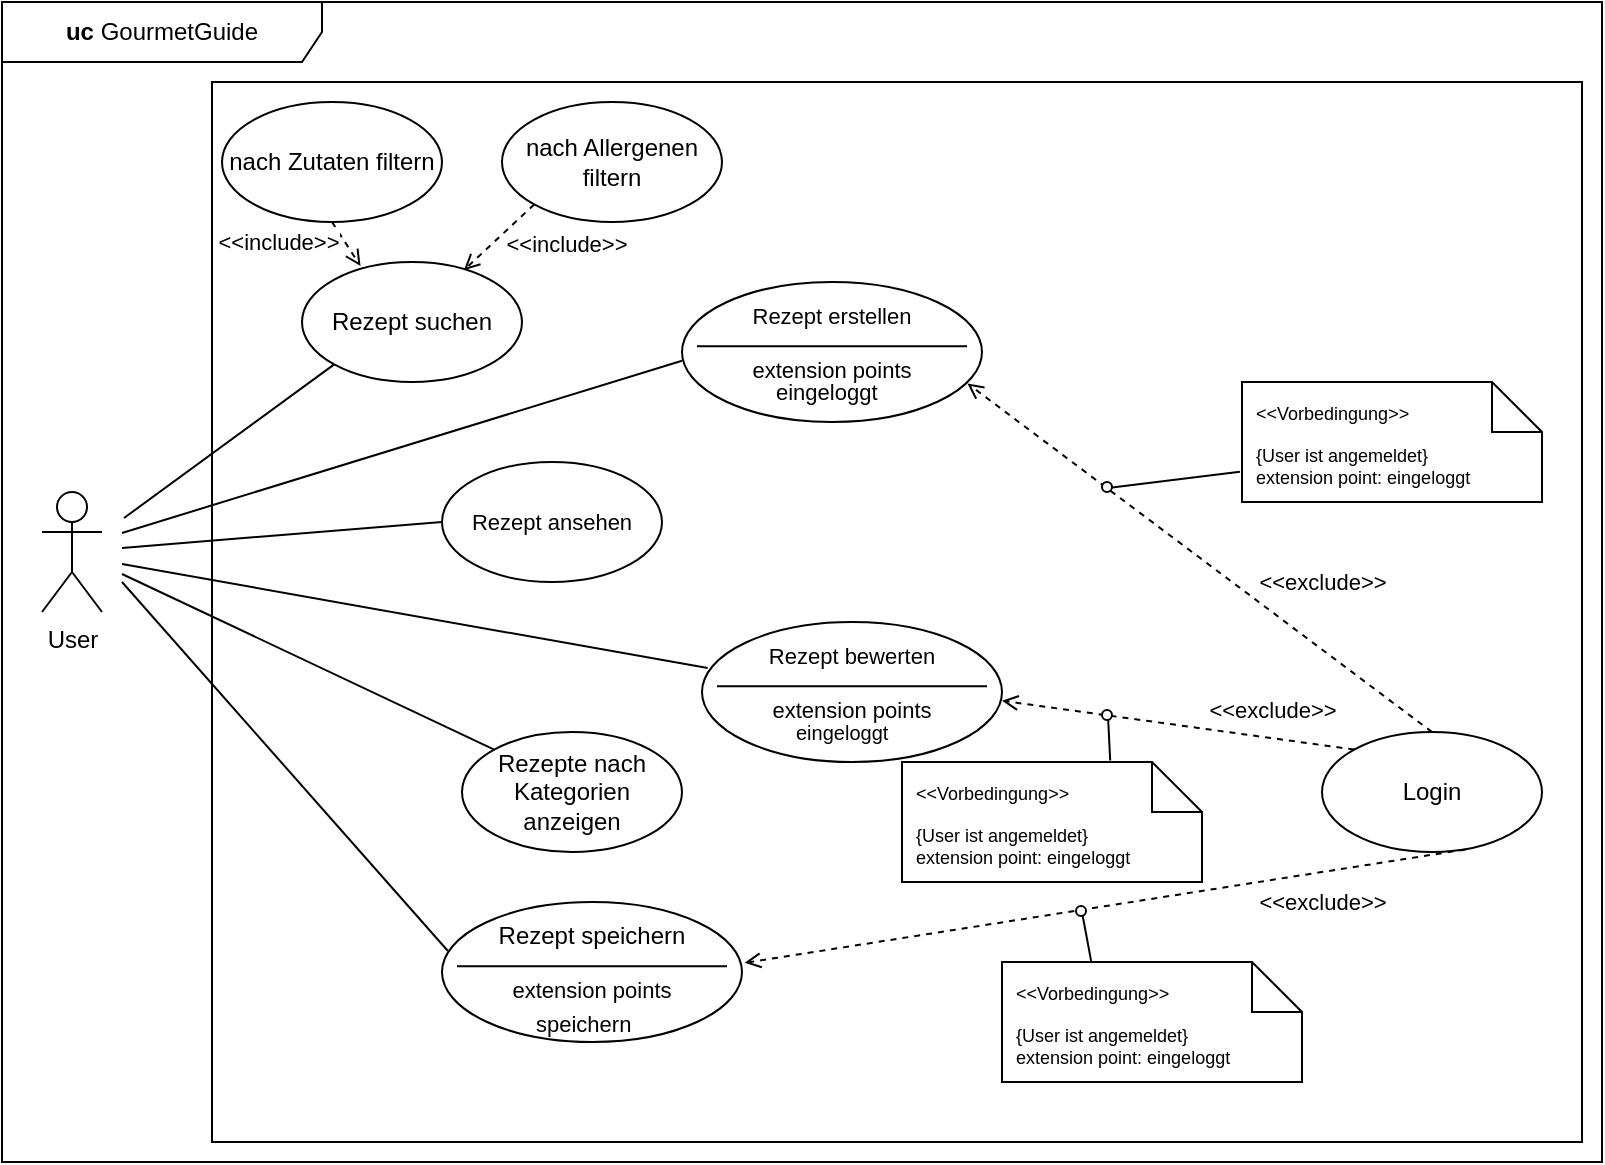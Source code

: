 <mxfile version="24.8.0">
  <diagram name="Seite-1" id="-T2844nzSg6uFc6EjAP8">
    <mxGraphModel dx="1434" dy="782" grid="1" gridSize="10" guides="1" tooltips="1" connect="1" arrows="1" fold="1" page="1" pageScale="1" pageWidth="827" pageHeight="1169" math="0" shadow="0">
      <root>
        <mxCell id="0" />
        <mxCell id="1" parent="0" />
        <mxCell id="j8pct50h78kjmeL6dkop-1" value="" style="shape=ellipse;container=1;horizontal=1;horizontalStack=0;resizeParent=1;resizeParentMax=0;resizeLast=0;html=1;dashed=0;collapsible=0;" vertex="1" parent="1">
          <mxGeometry x="360" y="260" width="150" height="70" as="geometry" />
        </mxCell>
        <mxCell id="j8pct50h78kjmeL6dkop-2" value="&lt;font style=&quot;font-size: 11px;&quot;&gt;Rezept erstellen&lt;/font&gt;" style="html=1;strokeColor=none;fillColor=none;align=center;verticalAlign=middle;rotatable=0;whiteSpace=wrap;" vertex="1" parent="j8pct50h78kjmeL6dkop-1">
          <mxGeometry y="5.833" width="150" height="23.333" as="geometry" />
        </mxCell>
        <mxCell id="j8pct50h78kjmeL6dkop-3" value="" style="line;strokeWidth=1;fillColor=none;rotatable=0;labelPosition=right;points=[];portConstraint=eastwest;dashed=0;resizeWidth=1;" vertex="1" parent="j8pct50h78kjmeL6dkop-1">
          <mxGeometry x="7.5" y="29.167" width="135" height="5.833" as="geometry" />
        </mxCell>
        <mxCell id="j8pct50h78kjmeL6dkop-4" value="&lt;font style=&quot;font-size: 11px;&quot;&gt;extension points&lt;/font&gt;" style="text;html=1;align=center;verticalAlign=middle;rotatable=0;fillColor=none;strokeColor=none;whiteSpace=wrap;" vertex="1" parent="j8pct50h78kjmeL6dkop-1">
          <mxGeometry x="-0.002" y="35" width="150" height="17.5" as="geometry" />
        </mxCell>
        <mxCell id="j8pct50h78kjmeL6dkop-5" value="&lt;font style=&quot;font-size: 11px;&quot;&gt;eingeloggt&lt;/font&gt;" style="text;html=1;align=left;verticalAlign=middle;rotatable=0;spacingLeft=25;fillColor=none;strokeColor=none;whiteSpace=wrap;" vertex="1" parent="j8pct50h78kjmeL6dkop-1">
          <mxGeometry x="19.997" y="46.667" width="150" height="17.5" as="geometry" />
        </mxCell>
        <mxCell id="j8pct50h78kjmeL6dkop-12" value="User" style="shape=umlActor;verticalLabelPosition=bottom;verticalAlign=top;html=1;direction=east;" vertex="1" parent="1">
          <mxGeometry x="40" y="365" width="30" height="60" as="geometry" />
        </mxCell>
        <mxCell id="j8pct50h78kjmeL6dkop-27" value="" style="endArrow=none;html=1;rounded=0;exitX=0.019;exitY=0.795;exitDx=0;exitDy=0;exitPerimeter=0;" edge="1" parent="1" source="j8pct50h78kjmeL6dkop-76">
          <mxGeometry width="50" height="50" relative="1" as="geometry">
            <mxPoint x="180" y="470" as="sourcePoint" />
            <mxPoint x="80" y="410" as="targetPoint" />
          </mxGeometry>
        </mxCell>
        <mxCell id="j8pct50h78kjmeL6dkop-61" value="&lt;font style=&quot;font-size: 11px;&quot;&gt;Rezept ansehen&lt;br&gt;&lt;/font&gt;" style="ellipse;whiteSpace=wrap;html=1;" vertex="1" parent="1">
          <mxGeometry x="240" y="350" width="110" height="60" as="geometry" />
        </mxCell>
        <mxCell id="j8pct50h78kjmeL6dkop-65" value="Rezept suchen" style="ellipse;whiteSpace=wrap;html=1;" vertex="1" parent="1">
          <mxGeometry x="170" y="250" width="110" height="60" as="geometry" />
        </mxCell>
        <mxCell id="j8pct50h78kjmeL6dkop-66" value="nach Allergenen filtern" style="ellipse;whiteSpace=wrap;html=1;" vertex="1" parent="1">
          <mxGeometry x="270" y="170" width="110" height="60" as="geometry" />
        </mxCell>
        <mxCell id="j8pct50h78kjmeL6dkop-67" value="nach Zutaten filtern" style="ellipse;whiteSpace=wrap;html=1;" vertex="1" parent="1">
          <mxGeometry x="130" y="170" width="110" height="60" as="geometry" />
        </mxCell>
        <mxCell id="j8pct50h78kjmeL6dkop-68" value="Rezepte nach Kategorien anzeigen" style="ellipse;whiteSpace=wrap;html=1;" vertex="1" parent="1">
          <mxGeometry x="250" y="485" width="110" height="60" as="geometry" />
        </mxCell>
        <mxCell id="j8pct50h78kjmeL6dkop-70" value="" style="shape=ellipse;container=1;horizontal=1;horizontalStack=0;resizeParent=1;resizeParentMax=0;resizeLast=0;html=1;dashed=0;collapsible=0;" vertex="1" parent="1">
          <mxGeometry x="370" y="430" width="150" height="70" as="geometry" />
        </mxCell>
        <mxCell id="j8pct50h78kjmeL6dkop-71" value="&lt;font style=&quot;font-size: 11px;&quot;&gt;Rezept bewerten&lt;/font&gt;" style="html=1;strokeColor=none;fillColor=none;align=center;verticalAlign=middle;rotatable=0;whiteSpace=wrap;" vertex="1" parent="j8pct50h78kjmeL6dkop-70">
          <mxGeometry y="5.833" width="150" height="23.333" as="geometry" />
        </mxCell>
        <mxCell id="j8pct50h78kjmeL6dkop-72" value="" style="line;strokeWidth=1;fillColor=none;rotatable=0;labelPosition=right;points=[];portConstraint=eastwest;dashed=0;resizeWidth=1;" vertex="1" parent="j8pct50h78kjmeL6dkop-70">
          <mxGeometry x="7.5" y="29.167" width="135" height="5.833" as="geometry" />
        </mxCell>
        <mxCell id="j8pct50h78kjmeL6dkop-73" value="&lt;font style=&quot;font-size: 11px;&quot;&gt;extension points&lt;/font&gt;" style="text;html=1;align=center;verticalAlign=middle;rotatable=0;fillColor=none;strokeColor=none;whiteSpace=wrap;" vertex="1" parent="j8pct50h78kjmeL6dkop-70">
          <mxGeometry x="-0.002" y="35" width="150" height="17.5" as="geometry" />
        </mxCell>
        <mxCell id="j8pct50h78kjmeL6dkop-74" value="&lt;font style=&quot;font-size: 10px;&quot;&gt;eingeloggt&lt;/font&gt;" style="text;html=1;align=left;verticalAlign=middle;rotatable=0;spacingLeft=25;fillColor=none;strokeColor=none;whiteSpace=wrap;" vertex="1" parent="j8pct50h78kjmeL6dkop-70">
          <mxGeometry x="19.997" y="46.667" width="150" height="17.5" as="geometry" />
        </mxCell>
        <mxCell id="j8pct50h78kjmeL6dkop-75" value="" style="shape=ellipse;container=1;horizontal=1;horizontalStack=0;resizeParent=1;resizeParentMax=0;resizeLast=0;html=1;dashed=0;collapsible=0;" vertex="1" parent="1">
          <mxGeometry x="240" y="570" width="150" height="70" as="geometry" />
        </mxCell>
        <mxCell id="j8pct50h78kjmeL6dkop-76" value="Rezept speichern" style="html=1;strokeColor=none;fillColor=none;align=center;verticalAlign=middle;rotatable=0;whiteSpace=wrap;" vertex="1" parent="j8pct50h78kjmeL6dkop-75">
          <mxGeometry y="5.833" width="150" height="23.333" as="geometry" />
        </mxCell>
        <mxCell id="j8pct50h78kjmeL6dkop-77" value="" style="line;strokeWidth=1;fillColor=none;rotatable=0;labelPosition=right;points=[];portConstraint=eastwest;dashed=0;resizeWidth=1;" vertex="1" parent="j8pct50h78kjmeL6dkop-75">
          <mxGeometry x="7.5" y="29.167" width="135" height="5.833" as="geometry" />
        </mxCell>
        <mxCell id="j8pct50h78kjmeL6dkop-78" value="&lt;font style=&quot;font-size: 11px;&quot;&gt;extension points&lt;/font&gt;" style="text;html=1;align=center;verticalAlign=middle;rotatable=0;fillColor=none;strokeColor=none;whiteSpace=wrap;" vertex="1" parent="j8pct50h78kjmeL6dkop-75">
          <mxGeometry x="-0.002" y="35" width="150" height="17.5" as="geometry" />
        </mxCell>
        <mxCell id="j8pct50h78kjmeL6dkop-79" value="&lt;font style=&quot;font-size: 11px;&quot;&gt;speichern&lt;/font&gt;" style="text;html=1;align=left;verticalAlign=middle;rotatable=0;spacingLeft=25;fillColor=none;strokeColor=none;whiteSpace=wrap;" vertex="1" parent="j8pct50h78kjmeL6dkop-75">
          <mxGeometry x="19.997" y="52.497" width="150" height="17.5" as="geometry" />
        </mxCell>
        <mxCell id="j8pct50h78kjmeL6dkop-81" value="Login" style="ellipse;whiteSpace=wrap;html=1;" vertex="1" parent="1">
          <mxGeometry x="680" y="485" width="110" height="60" as="geometry" />
        </mxCell>
        <mxCell id="j8pct50h78kjmeL6dkop-82" value="&lt;div style=&quot;font-size: 9px;&quot;&gt;&lt;font style=&quot;font-size: 9px;&quot;&gt;{User ist angemeldet}&lt;/font&gt;&lt;/div&gt;&lt;div style=&quot;font-size: 9px;&quot;&gt;&lt;font style=&quot;font-size: 9px;&quot;&gt;extension point: eingeloggt&lt;br&gt;&lt;/font&gt;&lt;/div&gt;" style="shape=note2;boundedLbl=1;whiteSpace=wrap;html=1;size=25;verticalAlign=top;align=left;spacingLeft=5;" vertex="1" parent="1">
          <mxGeometry x="470" y="500" width="150" height="60" as="geometry" />
        </mxCell>
        <mxCell id="j8pct50h78kjmeL6dkop-83" value="&lt;font style=&quot;font-size: 9px;&quot;&gt;&amp;lt;&amp;lt;Vorbedingung&amp;gt;&amp;gt;&lt;/font&gt;" style="resizeWidth=1;part=1;strokeColor=none;fillColor=none;align=left;spacingLeft=5;whiteSpace=wrap;html=1;" vertex="1" parent="j8pct50h78kjmeL6dkop-82">
          <mxGeometry width="150" height="30" relative="1" as="geometry" />
        </mxCell>
        <mxCell id="j8pct50h78kjmeL6dkop-85" value="&lt;div style=&quot;font-size: 9px;&quot;&gt;&lt;font style=&quot;font-size: 9px;&quot;&gt;{User ist angemeldet}&lt;/font&gt;&lt;/div&gt;&lt;div style=&quot;font-size: 9px;&quot;&gt;&lt;font style=&quot;font-size: 9px;&quot;&gt;extension point: eingeloggt&lt;br&gt;&lt;/font&gt;&lt;/div&gt;" style="shape=note2;boundedLbl=1;whiteSpace=wrap;html=1;size=25;verticalAlign=top;align=left;spacingLeft=5;" vertex="1" parent="1">
          <mxGeometry x="640" y="310" width="150" height="60" as="geometry" />
        </mxCell>
        <mxCell id="j8pct50h78kjmeL6dkop-86" value="&lt;font style=&quot;font-size: 9px;&quot;&gt;&amp;lt;&amp;lt;Vorbedingung&amp;gt;&amp;gt;&lt;/font&gt;" style="resizeWidth=1;part=1;strokeColor=none;fillColor=none;align=left;spacingLeft=5;whiteSpace=wrap;html=1;" vertex="1" parent="j8pct50h78kjmeL6dkop-85">
          <mxGeometry width="150" height="30" relative="1" as="geometry" />
        </mxCell>
        <mxCell id="j8pct50h78kjmeL6dkop-87" value="&lt;div style=&quot;font-size: 9px;&quot;&gt;&lt;font style=&quot;font-size: 9px;&quot;&gt;{User ist angemeldet}&lt;/font&gt;&lt;/div&gt;&lt;div style=&quot;font-size: 9px;&quot;&gt;&lt;font style=&quot;font-size: 9px;&quot;&gt;extension point: eingeloggt&lt;br&gt;&lt;/font&gt;&lt;/div&gt;" style="shape=note2;boundedLbl=1;whiteSpace=wrap;html=1;size=25;verticalAlign=top;align=left;spacingLeft=5;" vertex="1" parent="1">
          <mxGeometry x="520" y="600" width="150" height="60" as="geometry" />
        </mxCell>
        <mxCell id="j8pct50h78kjmeL6dkop-88" value="&lt;font style=&quot;font-size: 9px;&quot;&gt;&amp;lt;&amp;lt;Vorbedingung&amp;gt;&amp;gt;&lt;/font&gt;" style="resizeWidth=1;part=1;strokeColor=none;fillColor=none;align=left;spacingLeft=5;whiteSpace=wrap;html=1;" vertex="1" parent="j8pct50h78kjmeL6dkop-87">
          <mxGeometry width="150" height="30" relative="1" as="geometry" />
        </mxCell>
        <mxCell id="j8pct50h78kjmeL6dkop-90" value="" style="endArrow=open;html=1;rounded=0;entryX=1;entryY=0.25;entryDx=0;entryDy=0;exitX=0;exitY=0;exitDx=0;exitDy=0;endFill=0;dashed=1;" edge="1" parent="1" source="j8pct50h78kjmeL6dkop-81" target="j8pct50h78kjmeL6dkop-73">
          <mxGeometry width="50" height="50" relative="1" as="geometry">
            <mxPoint x="260" y="510" as="sourcePoint" />
            <mxPoint x="310" y="460" as="targetPoint" />
          </mxGeometry>
        </mxCell>
        <mxCell id="j8pct50h78kjmeL6dkop-112" value="&amp;lt;&amp;lt;exclude&amp;gt;&amp;gt;" style="edgeLabel;html=1;align=center;verticalAlign=middle;resizable=0;points=[];" vertex="1" connectable="0" parent="j8pct50h78kjmeL6dkop-90">
          <mxGeometry x="-0.524" y="-2" relative="1" as="geometry">
            <mxPoint y="-12" as="offset" />
          </mxGeometry>
        </mxCell>
        <mxCell id="j8pct50h78kjmeL6dkop-91" value="" style="endArrow=open;html=1;rounded=0;entryX=1.009;entryY=-0.261;entryDx=0;entryDy=0;exitX=0.652;exitY=0.979;exitDx=0;exitDy=0;exitPerimeter=0;endFill=0;dashed=1;entryPerimeter=0;" edge="1" parent="1" source="j8pct50h78kjmeL6dkop-81" target="j8pct50h78kjmeL6dkop-78">
          <mxGeometry width="50" height="50" relative="1" as="geometry">
            <mxPoint x="670" y="534" as="sourcePoint" />
            <mxPoint x="530" y="496" as="targetPoint" />
          </mxGeometry>
        </mxCell>
        <mxCell id="j8pct50h78kjmeL6dkop-113" value="&amp;lt;&amp;lt;exclude&amp;gt;&amp;gt;" style="edgeLabel;html=1;align=center;verticalAlign=middle;resizable=0;points=[];" vertex="1" connectable="0" parent="j8pct50h78kjmeL6dkop-91">
          <mxGeometry x="-0.6" y="2" relative="1" as="geometry">
            <mxPoint y="13" as="offset" />
          </mxGeometry>
        </mxCell>
        <mxCell id="j8pct50h78kjmeL6dkop-92" value="" style="endArrow=open;html=1;rounded=0;entryX=0.818;entryY=0.231;entryDx=0;entryDy=0;exitX=0.5;exitY=0;exitDx=0;exitDy=0;endFill=0;dashed=1;entryPerimeter=0;" edge="1" parent="1" source="j8pct50h78kjmeL6dkop-81" target="j8pct50h78kjmeL6dkop-5">
          <mxGeometry width="50" height="50" relative="1" as="geometry">
            <mxPoint x="690" y="488" as="sourcePoint" />
            <mxPoint x="550" y="450" as="targetPoint" />
          </mxGeometry>
        </mxCell>
        <mxCell id="j8pct50h78kjmeL6dkop-111" value="&amp;lt;&amp;lt;exclude&amp;gt;&amp;gt;" style="edgeLabel;html=1;align=center;verticalAlign=middle;resizable=0;points=[];" vertex="1" connectable="0" parent="j8pct50h78kjmeL6dkop-92">
          <mxGeometry x="-0.151" y="-1" relative="1" as="geometry">
            <mxPoint x="43" as="offset" />
          </mxGeometry>
        </mxCell>
        <mxCell id="j8pct50h78kjmeL6dkop-94" value="" style="endArrow=none;html=1;rounded=0;exitX=-0.007;exitY=0.747;exitDx=0;exitDy=0;exitPerimeter=0;" edge="1" parent="1" source="j8pct50h78kjmeL6dkop-85">
          <mxGeometry width="50" height="50" relative="1" as="geometry">
            <mxPoint x="653" y="358" as="sourcePoint" />
            <mxPoint x="573" y="363" as="targetPoint" />
          </mxGeometry>
        </mxCell>
        <mxCell id="j8pct50h78kjmeL6dkop-95" value="" style="ellipse;whiteSpace=wrap;html=1;aspect=fixed;" vertex="1" parent="1">
          <mxGeometry x="570" y="360" width="5" height="5" as="geometry" />
        </mxCell>
        <mxCell id="j8pct50h78kjmeL6dkop-97" value="" style="endArrow=none;html=1;rounded=0;exitX=0.297;exitY=-0.019;exitDx=0;exitDy=0;exitPerimeter=0;" edge="1" parent="1" source="j8pct50h78kjmeL6dkop-88">
          <mxGeometry width="50" height="50" relative="1" as="geometry">
            <mxPoint x="640" y="570" as="sourcePoint" />
            <mxPoint x="560" y="575" as="targetPoint" />
          </mxGeometry>
        </mxCell>
        <mxCell id="j8pct50h78kjmeL6dkop-98" value="" style="ellipse;whiteSpace=wrap;html=1;aspect=fixed;" vertex="1" parent="1">
          <mxGeometry x="557" y="572" width="5" height="5" as="geometry" />
        </mxCell>
        <mxCell id="j8pct50h78kjmeL6dkop-99" value="" style="endArrow=none;html=1;rounded=0;exitX=0.694;exitY=-0.024;exitDx=0;exitDy=0;exitPerimeter=0;" edge="1" parent="1" source="j8pct50h78kjmeL6dkop-83">
          <mxGeometry width="50" height="50" relative="1" as="geometry">
            <mxPoint x="653" y="472" as="sourcePoint" />
            <mxPoint x="573" y="477" as="targetPoint" />
          </mxGeometry>
        </mxCell>
        <mxCell id="j8pct50h78kjmeL6dkop-100" value="" style="ellipse;whiteSpace=wrap;html=1;aspect=fixed;" vertex="1" parent="1">
          <mxGeometry x="570" y="474" width="5" height="5" as="geometry" />
        </mxCell>
        <mxCell id="j8pct50h78kjmeL6dkop-101" value="" style="endArrow=none;html=1;rounded=0;exitX=0;exitY=0;exitDx=0;exitDy=0;" edge="1" parent="1" source="j8pct50h78kjmeL6dkop-68">
          <mxGeometry width="50" height="50" relative="1" as="geometry">
            <mxPoint x="248.46" y="504.4" as="sourcePoint" />
            <mxPoint x="80" y="406" as="targetPoint" />
          </mxGeometry>
        </mxCell>
        <mxCell id="j8pct50h78kjmeL6dkop-102" value="" style="endArrow=none;html=1;rounded=0;exitX=0.019;exitY=0.736;exitDx=0;exitDy=0;exitPerimeter=0;" edge="1" parent="1" source="j8pct50h78kjmeL6dkop-71">
          <mxGeometry width="50" height="50" relative="1" as="geometry">
            <mxPoint x="250" y="585" as="sourcePoint" />
            <mxPoint x="80" y="401" as="targetPoint" />
          </mxGeometry>
        </mxCell>
        <mxCell id="j8pct50h78kjmeL6dkop-103" value="" style="endArrow=none;html=1;rounded=0;exitX=0;exitY=0.5;exitDx=0;exitDy=0;" edge="1" parent="1" source="j8pct50h78kjmeL6dkop-61">
          <mxGeometry width="50" height="50" relative="1" as="geometry">
            <mxPoint x="243" y="577" as="sourcePoint" />
            <mxPoint x="80" y="393" as="targetPoint" />
          </mxGeometry>
        </mxCell>
        <mxCell id="j8pct50h78kjmeL6dkop-104" value="" style="endArrow=none;html=1;rounded=0;exitX=0;exitY=0.25;exitDx=0;exitDy=0;" edge="1" parent="1" source="j8pct50h78kjmeL6dkop-4">
          <mxGeometry width="50" height="50" relative="1" as="geometry">
            <mxPoint x="243" y="569.5" as="sourcePoint" />
            <mxPoint x="80" y="385.5" as="targetPoint" />
          </mxGeometry>
        </mxCell>
        <mxCell id="j8pct50h78kjmeL6dkop-105" value="" style="endArrow=none;html=1;rounded=0;exitX=0;exitY=1;exitDx=0;exitDy=0;" edge="1" parent="1" source="j8pct50h78kjmeL6dkop-65">
          <mxGeometry width="50" height="50" relative="1" as="geometry">
            <mxPoint x="244" y="562" as="sourcePoint" />
            <mxPoint x="81" y="378" as="targetPoint" />
          </mxGeometry>
        </mxCell>
        <mxCell id="j8pct50h78kjmeL6dkop-106" value="" style="endArrow=open;html=1;rounded=0;exitX=0.5;exitY=1;exitDx=0;exitDy=0;entryX=0.266;entryY=0.034;entryDx=0;entryDy=0;entryPerimeter=0;dashed=1;endFill=0;" edge="1" parent="1" source="j8pct50h78kjmeL6dkop-67" target="j8pct50h78kjmeL6dkop-65">
          <mxGeometry width="50" height="50" relative="1" as="geometry">
            <mxPoint x="370" y="270" as="sourcePoint" />
            <mxPoint x="420" y="220" as="targetPoint" />
          </mxGeometry>
        </mxCell>
        <mxCell id="j8pct50h78kjmeL6dkop-110" value="&amp;lt;&amp;lt;include&amp;gt;&amp;gt;" style="edgeLabel;html=1;align=center;verticalAlign=middle;resizable=0;points=[];" vertex="1" connectable="0" parent="j8pct50h78kjmeL6dkop-106">
          <mxGeometry x="-0.11" y="3" relative="1" as="geometry">
            <mxPoint x="-36" y="2" as="offset" />
          </mxGeometry>
        </mxCell>
        <mxCell id="j8pct50h78kjmeL6dkop-107" value="" style="endArrow=open;html=1;rounded=0;exitX=0;exitY=1;exitDx=0;exitDy=0;entryX=0.736;entryY=0.068;entryDx=0;entryDy=0;entryPerimeter=0;dashed=1;endFill=0;" edge="1" parent="1" source="j8pct50h78kjmeL6dkop-66" target="j8pct50h78kjmeL6dkop-65">
          <mxGeometry width="50" height="50" relative="1" as="geometry">
            <mxPoint x="195" y="240" as="sourcePoint" />
            <mxPoint x="209" y="262" as="targetPoint" />
          </mxGeometry>
        </mxCell>
        <mxCell id="j8pct50h78kjmeL6dkop-108" value="&amp;lt;&amp;lt;include&amp;gt;&amp;gt;" style="edgeLabel;html=1;align=center;verticalAlign=middle;resizable=0;points=[];" vertex="1" connectable="0" parent="j8pct50h78kjmeL6dkop-107">
          <mxGeometry x="-0.093" y="-2" relative="1" as="geometry">
            <mxPoint x="33" y="6" as="offset" />
          </mxGeometry>
        </mxCell>
        <mxCell id="j8pct50h78kjmeL6dkop-114" value="" style="rounded=0;whiteSpace=wrap;html=1;fillColor=none;" vertex="1" parent="1">
          <mxGeometry x="125" y="160" width="685" height="530" as="geometry" />
        </mxCell>
        <mxCell id="j8pct50h78kjmeL6dkop-115" value="&lt;b&gt;uc &lt;/b&gt;GourmetGuide" style="shape=umlFrame;whiteSpace=wrap;html=1;pointerEvents=0;recursiveResize=0;container=1;collapsible=0;width=160;" vertex="1" parent="1">
          <mxGeometry x="20" y="120" width="800" height="580" as="geometry" />
        </mxCell>
      </root>
    </mxGraphModel>
  </diagram>
</mxfile>
